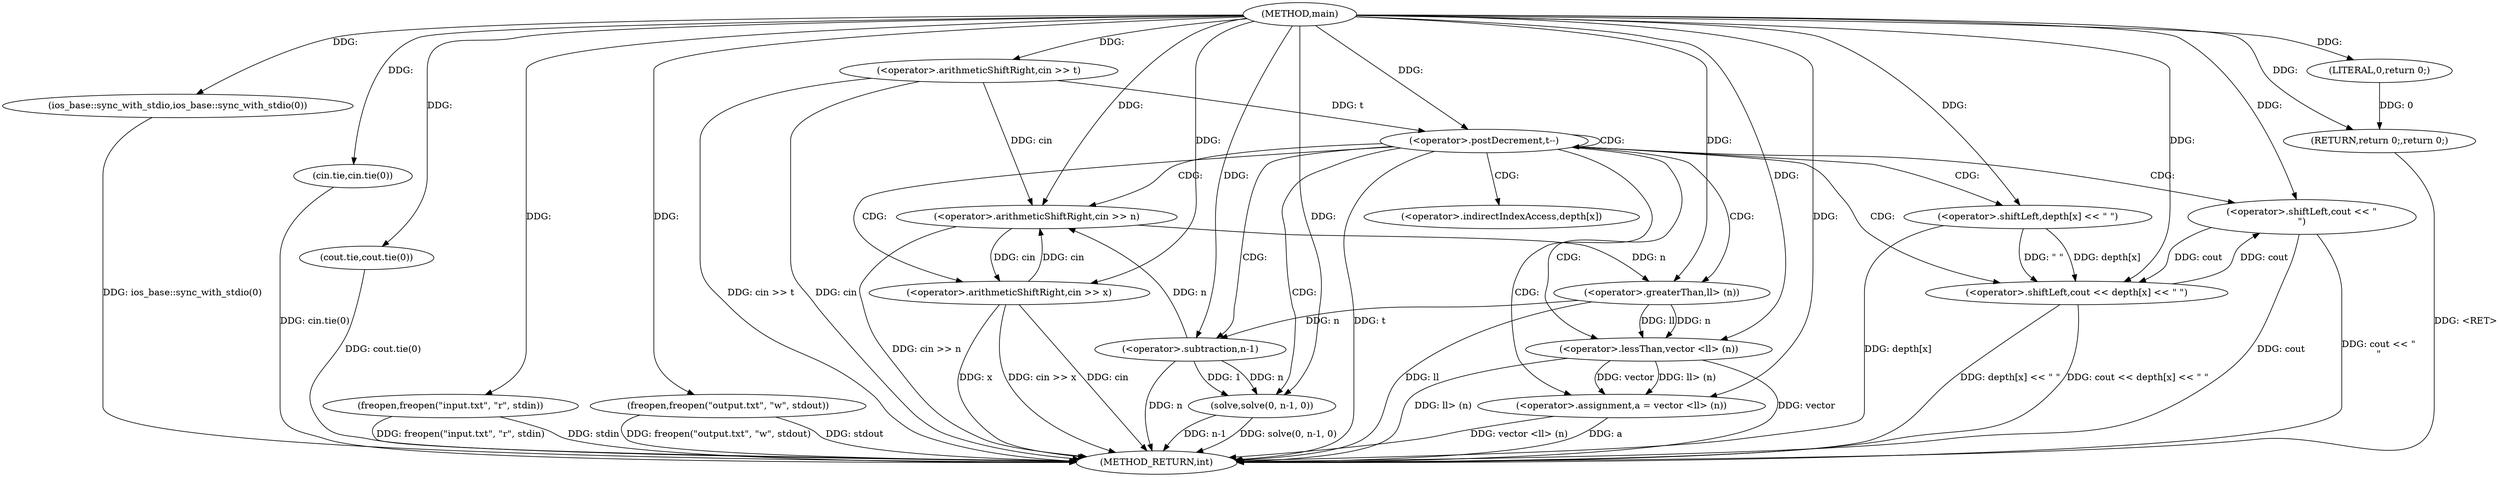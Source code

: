 digraph "main" {  
"1000169" [label = "(METHOD,main)" ]
"1000228" [label = "(METHOD_RETURN,int)" ]
"1000171" [label = "(ios_base::sync_with_stdio,ios_base::sync_with_stdio(0))" ]
"1000173" [label = "(cin.tie,cin.tie(0))" ]
"1000175" [label = "(cout.tie,cout.tie(0))" ]
"1000177" [label = "(freopen,freopen(\"input.txt\", \"r\", stdin))" ]
"1000181" [label = "(freopen,freopen(\"output.txt\", \"w\", stdout))" ]
"1000186" [label = "(<operator>.arithmeticShiftRight,cin >> t)" ]
"1000226" [label = "(RETURN,return 0;,return 0;)" ]
"1000190" [label = "(<operator>.postDecrement,t--)" ]
"1000227" [label = "(LITERAL,0,return 0;)" ]
"1000194" [label = "(<operator>.arithmeticShiftRight,cin >> n)" ]
"1000197" [label = "(<operator>.assignment,a = vector <ll> (n))" ]
"1000205" [label = "(<operator>.arithmeticShiftRight,cin >> x)" ]
"1000208" [label = "(solve,solve(0, n-1, 0))" ]
"1000223" [label = "(<operator>.shiftLeft,cout << \"\n\")" ]
"1000216" [label = "(<operator>.shiftLeft,cout << depth[x] << \" \")" ]
"1000199" [label = "(<operator>.lessThan,vector <ll> (n))" ]
"1000210" [label = "(<operator>.subtraction,n-1)" ]
"1000201" [label = "(<operator>.greaterThan,ll> (n))" ]
"1000218" [label = "(<operator>.shiftLeft,depth[x] << \" \")" ]
"1000219" [label = "(<operator>.indirectIndexAccess,depth[x])" ]
  "1000171" -> "1000228"  [ label = "DDG: ios_base::sync_with_stdio(0)"] 
  "1000173" -> "1000228"  [ label = "DDG: cin.tie(0)"] 
  "1000175" -> "1000228"  [ label = "DDG: cout.tie(0)"] 
  "1000177" -> "1000228"  [ label = "DDG: freopen(\"input.txt\", \"r\", stdin)"] 
  "1000181" -> "1000228"  [ label = "DDG: freopen(\"output.txt\", \"w\", stdout)"] 
  "1000186" -> "1000228"  [ label = "DDG: cin"] 
  "1000186" -> "1000228"  [ label = "DDG: cin >> t"] 
  "1000190" -> "1000228"  [ label = "DDG: t"] 
  "1000194" -> "1000228"  [ label = "DDG: cin >> n"] 
  "1000199" -> "1000228"  [ label = "DDG: ll> (n)"] 
  "1000197" -> "1000228"  [ label = "DDG: vector <ll> (n)"] 
  "1000205" -> "1000228"  [ label = "DDG: cin"] 
  "1000205" -> "1000228"  [ label = "DDG: x"] 
  "1000205" -> "1000228"  [ label = "DDG: cin >> x"] 
  "1000210" -> "1000228"  [ label = "DDG: n"] 
  "1000208" -> "1000228"  [ label = "DDG: n-1"] 
  "1000208" -> "1000228"  [ label = "DDG: solve(0, n-1, 0)"] 
  "1000218" -> "1000228"  [ label = "DDG: depth[x]"] 
  "1000216" -> "1000228"  [ label = "DDG: depth[x] << \" \""] 
  "1000216" -> "1000228"  [ label = "DDG: cout << depth[x] << \" \""] 
  "1000223" -> "1000228"  [ label = "DDG: cout"] 
  "1000223" -> "1000228"  [ label = "DDG: cout << \"\n\""] 
  "1000226" -> "1000228"  [ label = "DDG: <RET>"] 
  "1000197" -> "1000228"  [ label = "DDG: a"] 
  "1000201" -> "1000228"  [ label = "DDG: ll"] 
  "1000181" -> "1000228"  [ label = "DDG: stdout"] 
  "1000177" -> "1000228"  [ label = "DDG: stdin"] 
  "1000199" -> "1000228"  [ label = "DDG: vector"] 
  "1000227" -> "1000226"  [ label = "DDG: 0"] 
  "1000169" -> "1000226"  [ label = "DDG: "] 
  "1000169" -> "1000171"  [ label = "DDG: "] 
  "1000169" -> "1000173"  [ label = "DDG: "] 
  "1000169" -> "1000175"  [ label = "DDG: "] 
  "1000169" -> "1000177"  [ label = "DDG: "] 
  "1000169" -> "1000181"  [ label = "DDG: "] 
  "1000169" -> "1000186"  [ label = "DDG: "] 
  "1000169" -> "1000227"  [ label = "DDG: "] 
  "1000186" -> "1000190"  [ label = "DDG: t"] 
  "1000169" -> "1000190"  [ label = "DDG: "] 
  "1000199" -> "1000197"  [ label = "DDG: ll> (n)"] 
  "1000199" -> "1000197"  [ label = "DDG: vector"] 
  "1000186" -> "1000194"  [ label = "DDG: cin"] 
  "1000205" -> "1000194"  [ label = "DDG: cin"] 
  "1000169" -> "1000194"  [ label = "DDG: "] 
  "1000210" -> "1000194"  [ label = "DDG: n"] 
  "1000169" -> "1000197"  [ label = "DDG: "] 
  "1000194" -> "1000205"  [ label = "DDG: cin"] 
  "1000169" -> "1000205"  [ label = "DDG: "] 
  "1000169" -> "1000208"  [ label = "DDG: "] 
  "1000210" -> "1000208"  [ label = "DDG: 1"] 
  "1000210" -> "1000208"  [ label = "DDG: n"] 
  "1000216" -> "1000223"  [ label = "DDG: cout"] 
  "1000169" -> "1000223"  [ label = "DDG: "] 
  "1000169" -> "1000199"  [ label = "DDG: "] 
  "1000201" -> "1000199"  [ label = "DDG: ll"] 
  "1000201" -> "1000199"  [ label = "DDG: n"] 
  "1000201" -> "1000210"  [ label = "DDG: n"] 
  "1000169" -> "1000210"  [ label = "DDG: "] 
  "1000223" -> "1000216"  [ label = "DDG: cout"] 
  "1000169" -> "1000216"  [ label = "DDG: "] 
  "1000218" -> "1000216"  [ label = "DDG: \" \""] 
  "1000218" -> "1000216"  [ label = "DDG: depth[x]"] 
  "1000169" -> "1000201"  [ label = "DDG: "] 
  "1000194" -> "1000201"  [ label = "DDG: n"] 
  "1000169" -> "1000218"  [ label = "DDG: "] 
  "1000190" -> "1000210"  [ label = "CDG: "] 
  "1000190" -> "1000205"  [ label = "CDG: "] 
  "1000190" -> "1000190"  [ label = "CDG: "] 
  "1000190" -> "1000218"  [ label = "CDG: "] 
  "1000190" -> "1000201"  [ label = "CDG: "] 
  "1000190" -> "1000208"  [ label = "CDG: "] 
  "1000190" -> "1000199"  [ label = "CDG: "] 
  "1000190" -> "1000197"  [ label = "CDG: "] 
  "1000190" -> "1000194"  [ label = "CDG: "] 
  "1000190" -> "1000223"  [ label = "CDG: "] 
  "1000190" -> "1000216"  [ label = "CDG: "] 
  "1000190" -> "1000219"  [ label = "CDG: "] 
}
